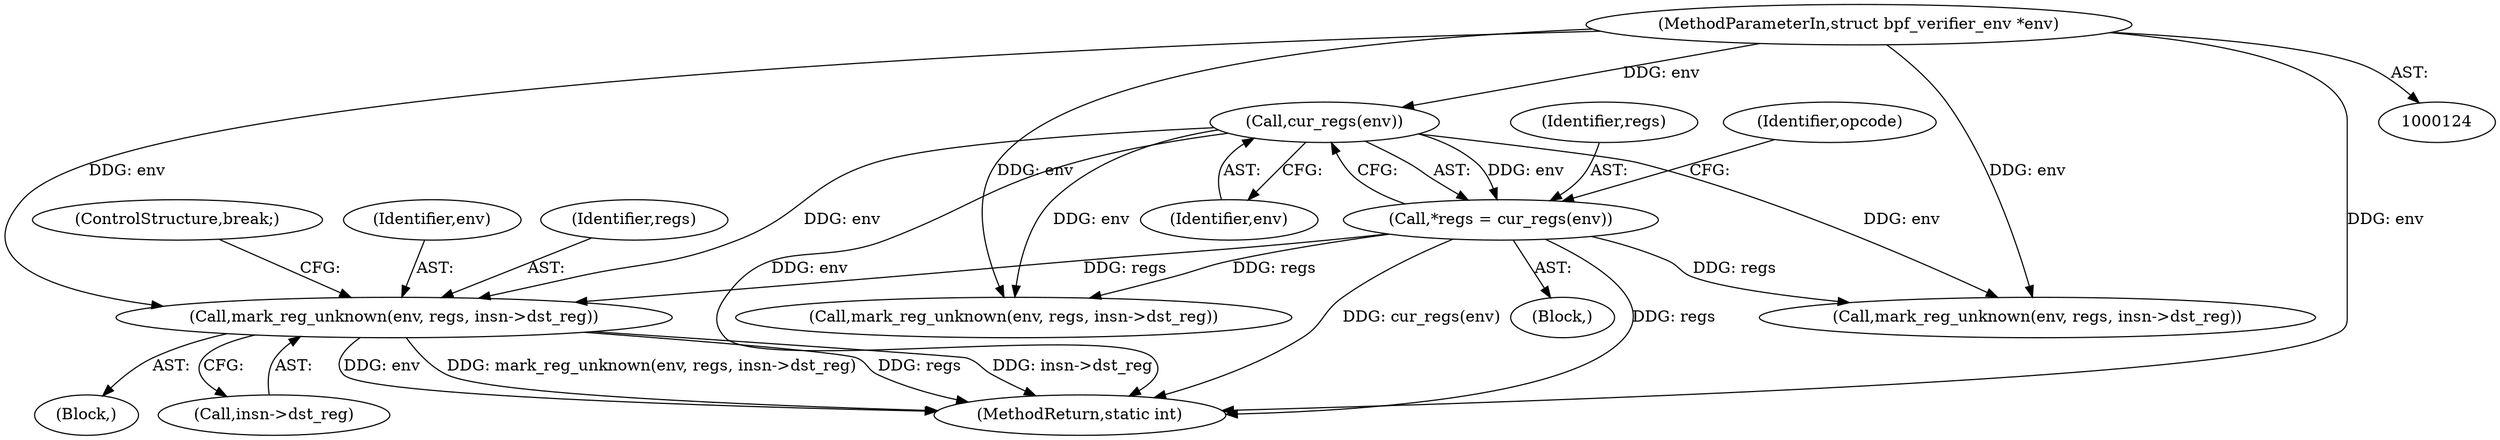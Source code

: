 digraph "0_linux_468f6eafa6c44cb2c5d8aad35e12f06c240a812a@pointer" {
"1000705" [label="(Call,mark_reg_unknown(env, regs, insn->dst_reg))"];
"1000133" [label="(Call,cur_regs(env))"];
"1000125" [label="(MethodParameterIn,struct bpf_verifier_env *env)"];
"1000131" [label="(Call,*regs = cur_regs(env))"];
"1000133" [label="(Call,cur_regs(env))"];
"1000129" [label="(Block,)"];
"1000134" [label="(Identifier,env)"];
"1000137" [label="(Identifier,opcode)"];
"1000711" [label="(ControlStructure,break;)"];
"1000706" [label="(Identifier,env)"];
"1000132" [label="(Identifier,regs)"];
"1000783" [label="(MethodReturn,static int)"];
"1000637" [label="(Call,mark_reg_unknown(env, regs, insn->dst_reg))"];
"1000705" [label="(Call,mark_reg_unknown(env, regs, insn->dst_reg))"];
"1000125" [label="(MethodParameterIn,struct bpf_verifier_env *env)"];
"1000704" [label="(Block,)"];
"1000707" [label="(Identifier,regs)"];
"1000708" [label="(Call,insn->dst_reg)"];
"1000131" [label="(Call,*regs = cur_regs(env))"];
"1000755" [label="(Call,mark_reg_unknown(env, regs, insn->dst_reg))"];
"1000705" -> "1000704"  [label="AST: "];
"1000705" -> "1000708"  [label="CFG: "];
"1000706" -> "1000705"  [label="AST: "];
"1000707" -> "1000705"  [label="AST: "];
"1000708" -> "1000705"  [label="AST: "];
"1000711" -> "1000705"  [label="CFG: "];
"1000705" -> "1000783"  [label="DDG: insn->dst_reg"];
"1000705" -> "1000783"  [label="DDG: env"];
"1000705" -> "1000783"  [label="DDG: mark_reg_unknown(env, regs, insn->dst_reg)"];
"1000705" -> "1000783"  [label="DDG: regs"];
"1000133" -> "1000705"  [label="DDG: env"];
"1000125" -> "1000705"  [label="DDG: env"];
"1000131" -> "1000705"  [label="DDG: regs"];
"1000133" -> "1000131"  [label="AST: "];
"1000133" -> "1000134"  [label="CFG: "];
"1000134" -> "1000133"  [label="AST: "];
"1000131" -> "1000133"  [label="CFG: "];
"1000133" -> "1000783"  [label="DDG: env"];
"1000133" -> "1000131"  [label="DDG: env"];
"1000125" -> "1000133"  [label="DDG: env"];
"1000133" -> "1000637"  [label="DDG: env"];
"1000133" -> "1000755"  [label="DDG: env"];
"1000125" -> "1000124"  [label="AST: "];
"1000125" -> "1000783"  [label="DDG: env"];
"1000125" -> "1000637"  [label="DDG: env"];
"1000125" -> "1000755"  [label="DDG: env"];
"1000131" -> "1000129"  [label="AST: "];
"1000132" -> "1000131"  [label="AST: "];
"1000137" -> "1000131"  [label="CFG: "];
"1000131" -> "1000783"  [label="DDG: regs"];
"1000131" -> "1000783"  [label="DDG: cur_regs(env)"];
"1000131" -> "1000637"  [label="DDG: regs"];
"1000131" -> "1000755"  [label="DDG: regs"];
}

